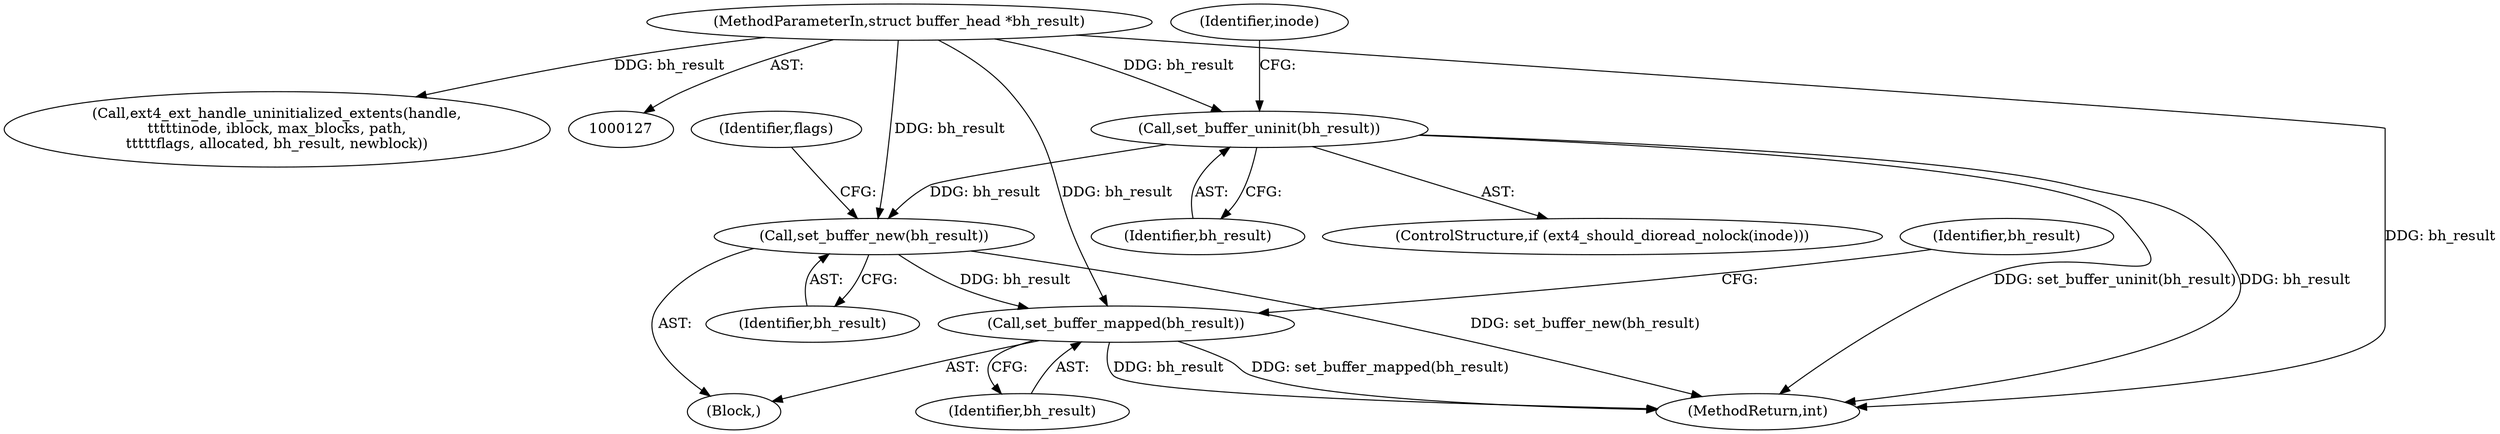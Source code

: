 digraph "0_linux_744692dc059845b2a3022119871846e74d4f6e11@pointer" {
"1000579" [label="(Call,set_buffer_uninit(bh_result))"];
"1000132" [label="(MethodParameterIn,struct buffer_head *bh_result)"];
"1000679" [label="(Call,set_buffer_new(bh_result))"];
"1000722" [label="(Call,set_buffer_mapped(bh_result))"];
"1000726" [label="(Identifier,bh_result)"];
"1000576" [label="(ControlStructure,if (ext4_should_dioread_nolock(inode)))"];
"1000579" [label="(Call,set_buffer_uninit(bh_result))"];
"1000134" [label="(Block,)"];
"1000722" [label="(Call,set_buffer_mapped(bh_result))"];
"1000679" [label="(Call,set_buffer_new(bh_result))"];
"1000723" [label="(Identifier,bh_result)"];
"1000751" [label="(MethodReturn,int)"];
"1000580" [label="(Identifier,bh_result)"];
"1000683" [label="(Identifier,flags)"];
"1000680" [label="(Identifier,bh_result)"];
"1000362" [label="(Call,ext4_ext_handle_uninitialized_extents(handle,\n\t\t\t\t\tinode, iblock, max_blocks, path,\n\t\t\t\t\tflags, allocated, bh_result, newblock))"];
"1000132" [label="(MethodParameterIn,struct buffer_head *bh_result)"];
"1000586" [label="(Identifier,inode)"];
"1000579" -> "1000576"  [label="AST: "];
"1000579" -> "1000580"  [label="CFG: "];
"1000580" -> "1000579"  [label="AST: "];
"1000586" -> "1000579"  [label="CFG: "];
"1000579" -> "1000751"  [label="DDG: set_buffer_uninit(bh_result)"];
"1000579" -> "1000751"  [label="DDG: bh_result"];
"1000132" -> "1000579"  [label="DDG: bh_result"];
"1000579" -> "1000679"  [label="DDG: bh_result"];
"1000132" -> "1000127"  [label="AST: "];
"1000132" -> "1000751"  [label="DDG: bh_result"];
"1000132" -> "1000362"  [label="DDG: bh_result"];
"1000132" -> "1000679"  [label="DDG: bh_result"];
"1000132" -> "1000722"  [label="DDG: bh_result"];
"1000679" -> "1000134"  [label="AST: "];
"1000679" -> "1000680"  [label="CFG: "];
"1000680" -> "1000679"  [label="AST: "];
"1000683" -> "1000679"  [label="CFG: "];
"1000679" -> "1000751"  [label="DDG: set_buffer_new(bh_result)"];
"1000679" -> "1000722"  [label="DDG: bh_result"];
"1000722" -> "1000134"  [label="AST: "];
"1000722" -> "1000723"  [label="CFG: "];
"1000723" -> "1000722"  [label="AST: "];
"1000726" -> "1000722"  [label="CFG: "];
"1000722" -> "1000751"  [label="DDG: set_buffer_mapped(bh_result)"];
"1000722" -> "1000751"  [label="DDG: bh_result"];
}
